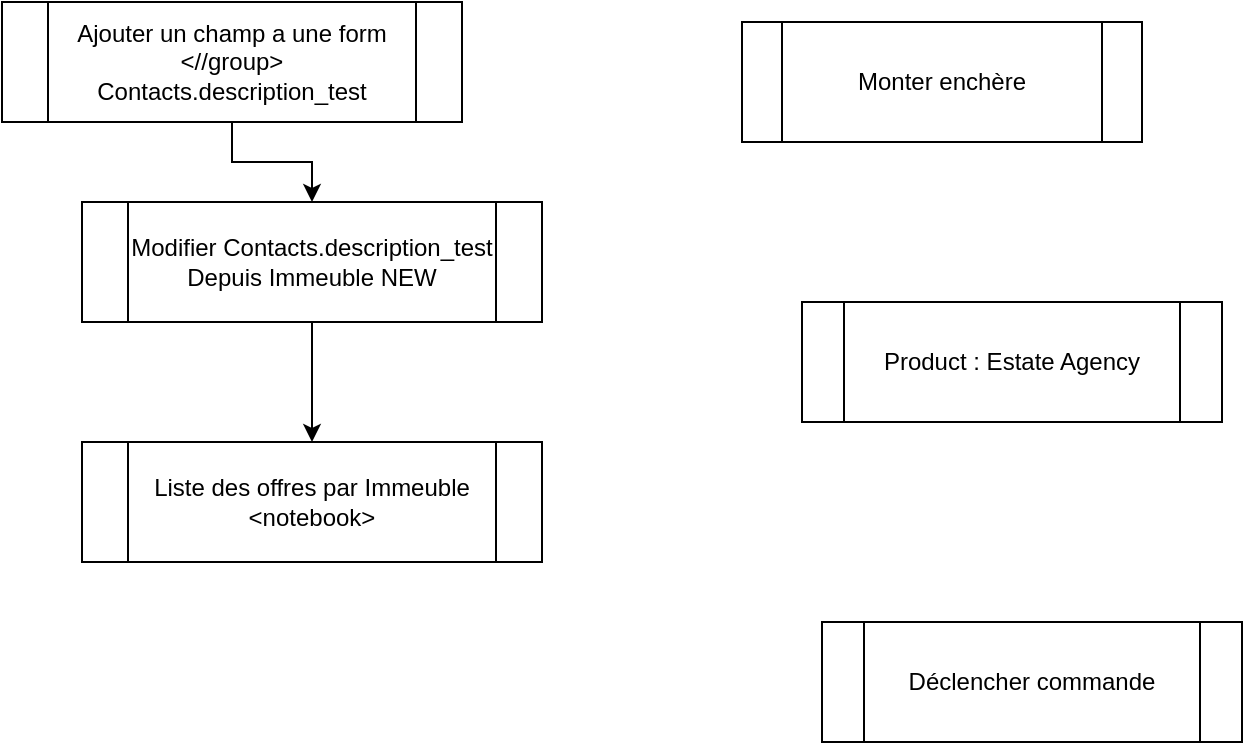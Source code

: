 <mxfile version="17.2.4" type="device"><diagram id="ZoZVlNWw3GWWe71mWEe2" name="Page-1"><mxGraphModel dx="1278" dy="689" grid="1" gridSize="10" guides="1" tooltips="1" connect="1" arrows="1" fold="1" page="1" pageScale="1" pageWidth="827" pageHeight="1169" math="0" shadow="0"><root><mxCell id="0"/><mxCell id="1" parent="0"/><mxCell id="Cm7sCNc3HuaFrwdynMPy-1" value="Monter enchère" style="shape=process;whiteSpace=wrap;html=1;backgroundOutline=1;" parent="1" vertex="1"><mxGeometry x="430" y="100" width="200" height="60" as="geometry"/></mxCell><mxCell id="Cm7sCNc3HuaFrwdynMPy-2" value="Liste des offres par Immeuble&lt;br&gt;&amp;lt;notebook&amp;gt;" style="shape=process;whiteSpace=wrap;html=1;backgroundOutline=1;" parent="1" vertex="1"><mxGeometry x="100" y="310" width="230" height="60" as="geometry"/></mxCell><mxCell id="Cm7sCNc3HuaFrwdynMPy-3" value="Déclencher commande" style="shape=process;whiteSpace=wrap;html=1;backgroundOutline=1;" parent="1" vertex="1"><mxGeometry x="470" y="400" width="210" height="60" as="geometry"/></mxCell><mxCell id="8r_iKNCDF9gP9E15T4a3-1" value="Product : Estate Agency" style="shape=process;whiteSpace=wrap;html=1;backgroundOutline=1;" vertex="1" parent="1"><mxGeometry x="460" y="240" width="210" height="60" as="geometry"/></mxCell><mxCell id="8r_iKNCDF9gP9E15T4a3-4" style="edgeStyle=orthogonalEdgeStyle;rounded=0;orthogonalLoop=1;jettySize=auto;html=1;" edge="1" parent="1" source="8r_iKNCDF9gP9E15T4a3-2" target="8r_iKNCDF9gP9E15T4a3-3"><mxGeometry relative="1" as="geometry"/></mxCell><mxCell id="8r_iKNCDF9gP9E15T4a3-2" value="Ajouter un champ a une form&lt;br&gt;&amp;lt;//group&amp;gt;&lt;br&gt;Contacts.description_test" style="shape=process;whiteSpace=wrap;html=1;backgroundOutline=1;" vertex="1" parent="1"><mxGeometry x="60" y="90" width="230" height="60" as="geometry"/></mxCell><mxCell id="8r_iKNCDF9gP9E15T4a3-5" style="edgeStyle=orthogonalEdgeStyle;rounded=0;orthogonalLoop=1;jettySize=auto;html=1;entryX=0.5;entryY=0;entryDx=0;entryDy=0;" edge="1" parent="1" source="8r_iKNCDF9gP9E15T4a3-3" target="Cm7sCNc3HuaFrwdynMPy-2"><mxGeometry relative="1" as="geometry"/></mxCell><mxCell id="8r_iKNCDF9gP9E15T4a3-3" value="Modifier Contacts.description_test&lt;br&gt;Depuis Immeuble NEW" style="shape=process;whiteSpace=wrap;html=1;backgroundOutline=1;" vertex="1" parent="1"><mxGeometry x="100" y="190" width="230" height="60" as="geometry"/></mxCell></root></mxGraphModel></diagram></mxfile>